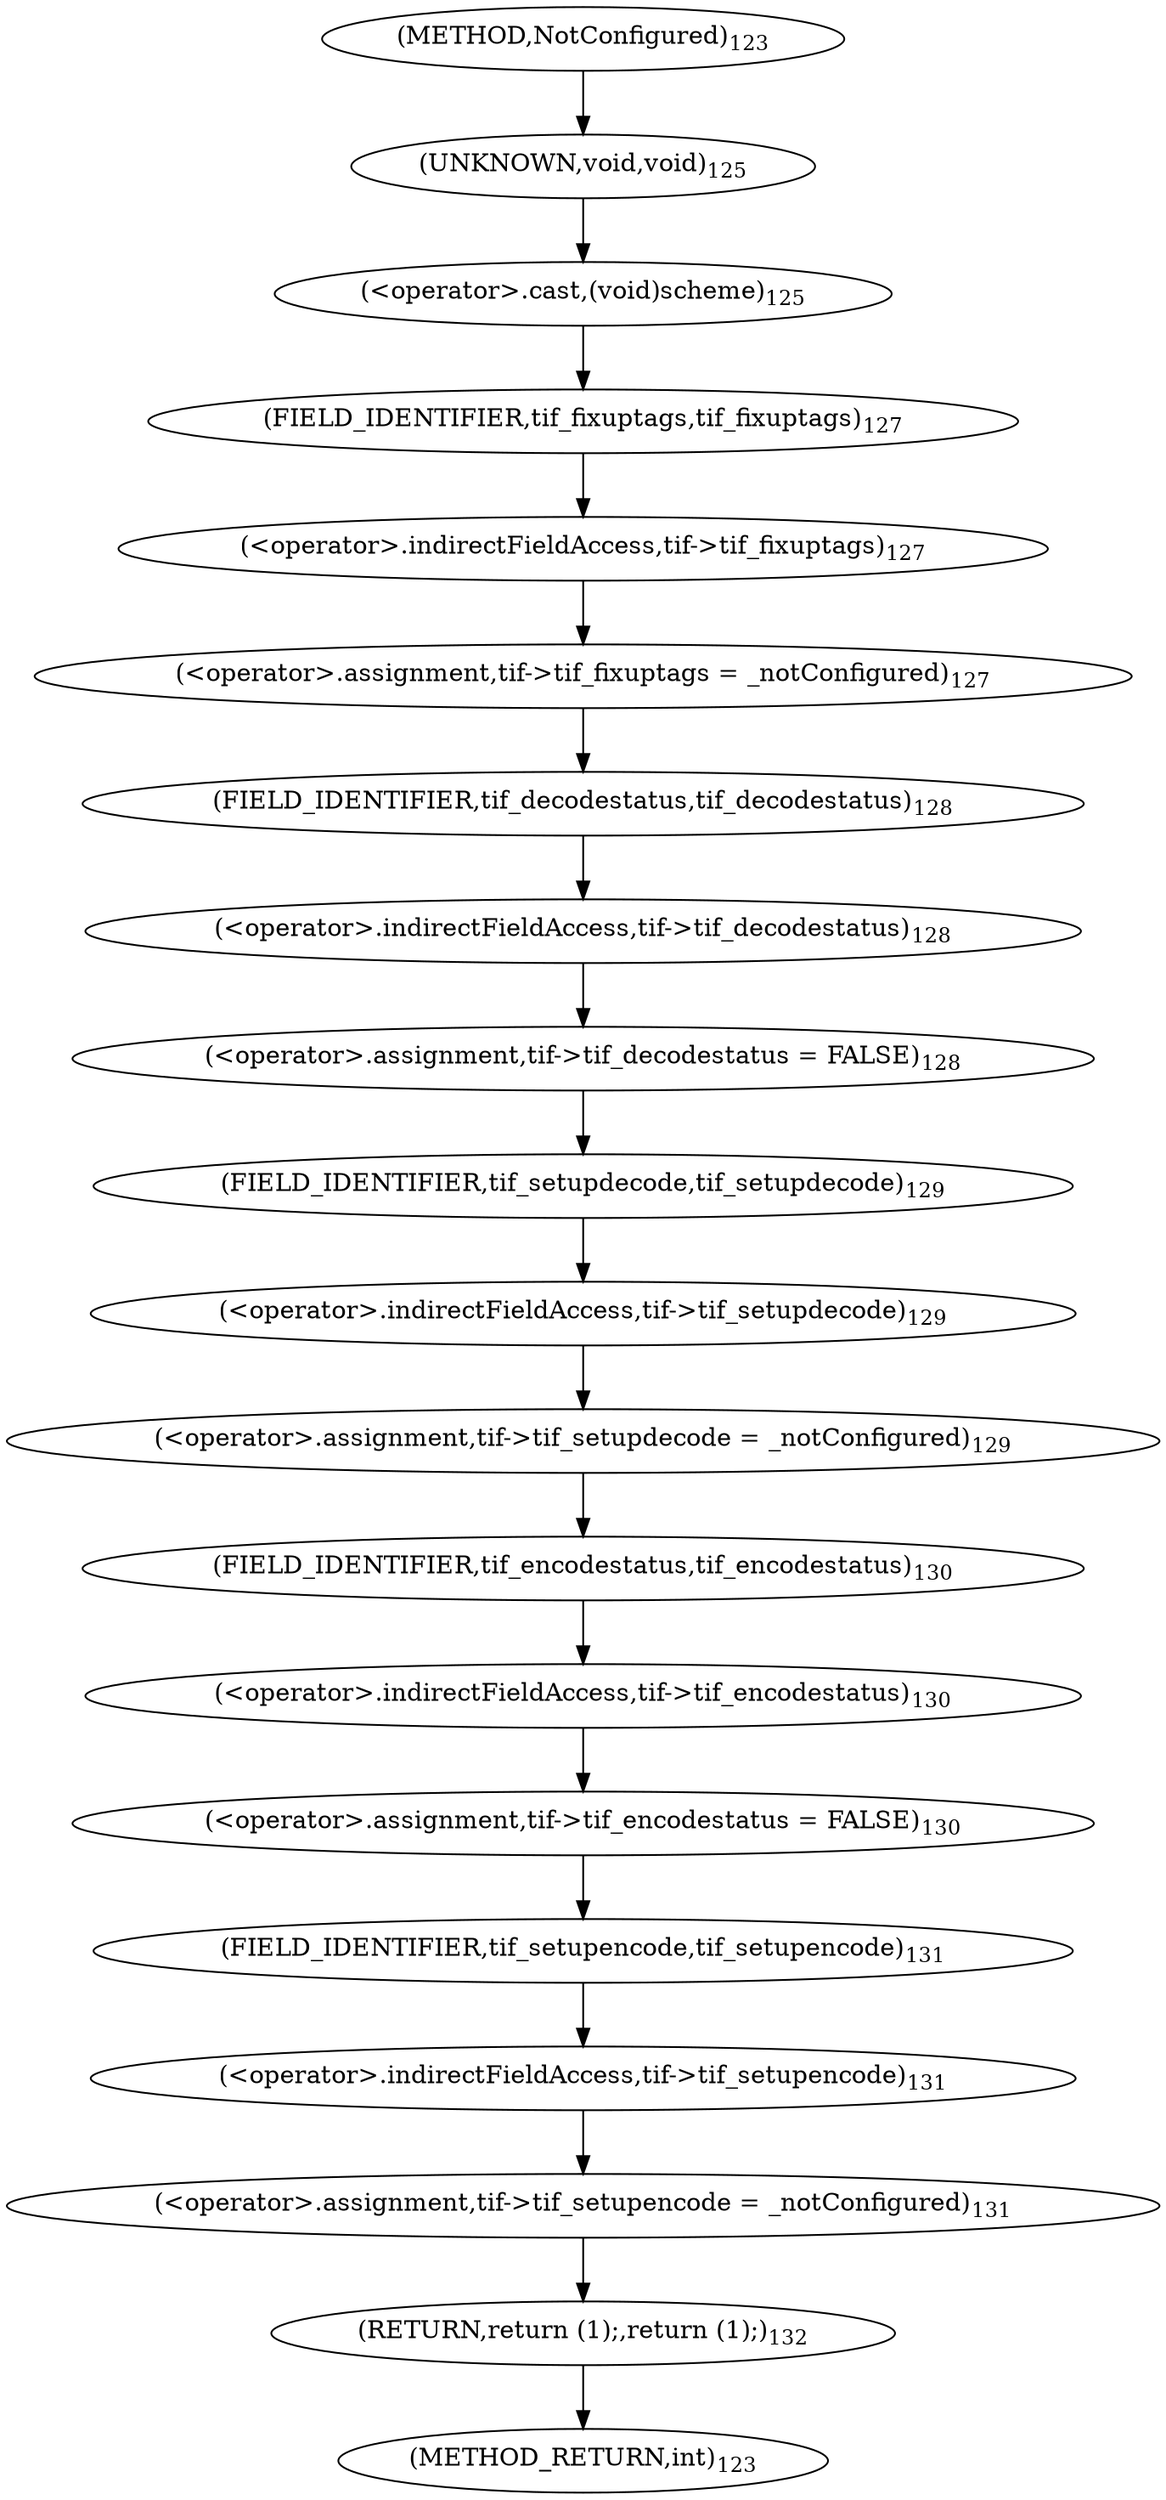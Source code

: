 digraph "NotConfigured" {  
"29102" [label = <(&lt;operator&gt;.cast,(void)scheme)<SUB>125</SUB>> ]
"29105" [label = <(&lt;operator&gt;.assignment,tif-&gt;tif_fixuptags = _notConfigured)<SUB>127</SUB>> ]
"29110" [label = <(&lt;operator&gt;.assignment,tif-&gt;tif_decodestatus = FALSE)<SUB>128</SUB>> ]
"29115" [label = <(&lt;operator&gt;.assignment,tif-&gt;tif_setupdecode = _notConfigured)<SUB>129</SUB>> ]
"29120" [label = <(&lt;operator&gt;.assignment,tif-&gt;tif_encodestatus = FALSE)<SUB>130</SUB>> ]
"29125" [label = <(&lt;operator&gt;.assignment,tif-&gt;tif_setupencode = _notConfigured)<SUB>131</SUB>> ]
"29130" [label = <(RETURN,return (1);,return (1);)<SUB>132</SUB>> ]
"29103" [label = <(UNKNOWN,void,void)<SUB>125</SUB>> ]
"29106" [label = <(&lt;operator&gt;.indirectFieldAccess,tif-&gt;tif_fixuptags)<SUB>127</SUB>> ]
"29111" [label = <(&lt;operator&gt;.indirectFieldAccess,tif-&gt;tif_decodestatus)<SUB>128</SUB>> ]
"29116" [label = <(&lt;operator&gt;.indirectFieldAccess,tif-&gt;tif_setupdecode)<SUB>129</SUB>> ]
"29121" [label = <(&lt;operator&gt;.indirectFieldAccess,tif-&gt;tif_encodestatus)<SUB>130</SUB>> ]
"29126" [label = <(&lt;operator&gt;.indirectFieldAccess,tif-&gt;tif_setupencode)<SUB>131</SUB>> ]
"29108" [label = <(FIELD_IDENTIFIER,tif_fixuptags,tif_fixuptags)<SUB>127</SUB>> ]
"29113" [label = <(FIELD_IDENTIFIER,tif_decodestatus,tif_decodestatus)<SUB>128</SUB>> ]
"29118" [label = <(FIELD_IDENTIFIER,tif_setupdecode,tif_setupdecode)<SUB>129</SUB>> ]
"29123" [label = <(FIELD_IDENTIFIER,tif_encodestatus,tif_encodestatus)<SUB>130</SUB>> ]
"29128" [label = <(FIELD_IDENTIFIER,tif_setupencode,tif_setupencode)<SUB>131</SUB>> ]
"29098" [label = <(METHOD,NotConfigured)<SUB>123</SUB>> ]
"29132" [label = <(METHOD_RETURN,int)<SUB>123</SUB>> ]
  "29102" -> "29108" 
  "29105" -> "29113" 
  "29110" -> "29118" 
  "29115" -> "29123" 
  "29120" -> "29128" 
  "29125" -> "29130" 
  "29130" -> "29132" 
  "29103" -> "29102" 
  "29106" -> "29105" 
  "29111" -> "29110" 
  "29116" -> "29115" 
  "29121" -> "29120" 
  "29126" -> "29125" 
  "29108" -> "29106" 
  "29113" -> "29111" 
  "29118" -> "29116" 
  "29123" -> "29121" 
  "29128" -> "29126" 
  "29098" -> "29103" 
}
